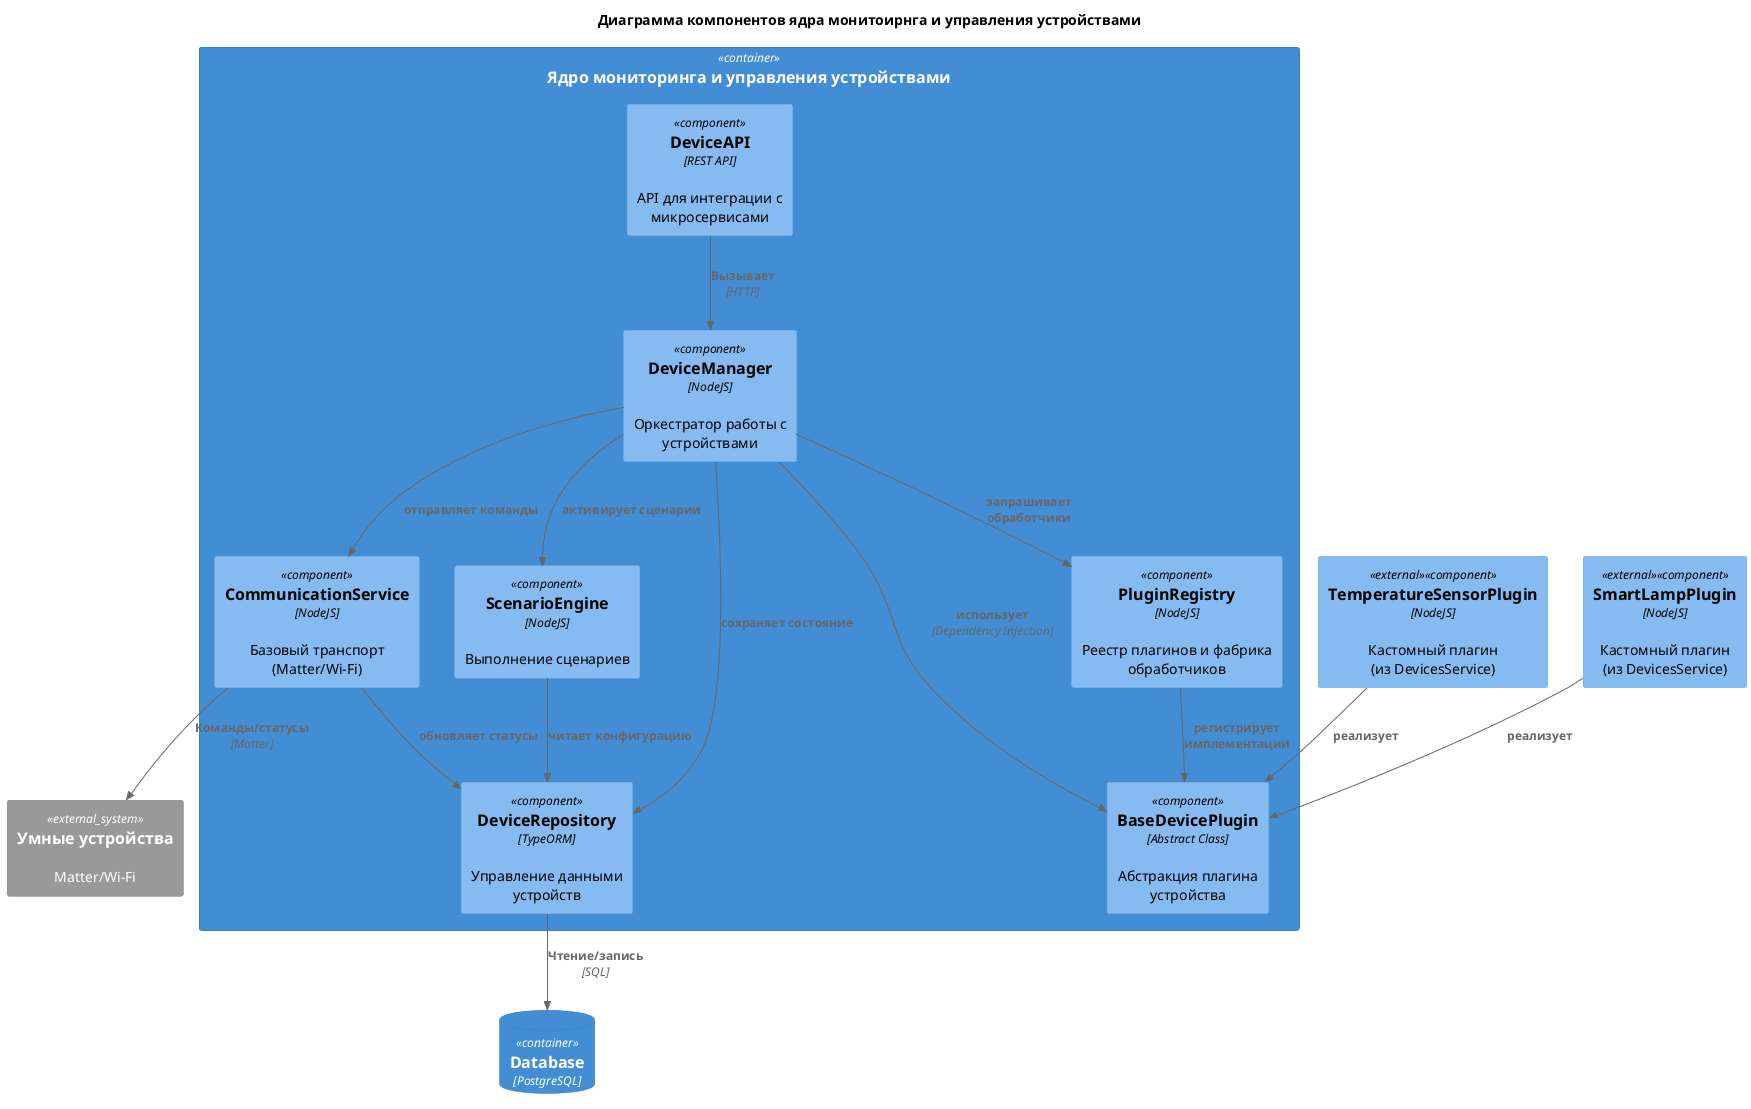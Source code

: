 @startuml C4_component_DevicesPackage
title Диаграмма компонентов ядра монитоирнга и управления устройствами

!include <C4/C4_Component>

Container(devicespackage, "Ядро мониторинга и управления устройствами") {
    Component(device_manager, "DeviceManager", "NodeJS", "Оркестратор работы с устройствами")
    Component(plugin_registry, "PluginRegistry", "NodeJS", "Реестр плагинов и фабрика обработчиков")
    Component(device_repository, "DeviceRepository", "TypeORM", "Управление данными устройств")
    Component(communication_service, "CommunicationService", "NodeJS", "Базовый транспорт (Matter/Wi-Fi)")
    Component(scenario_engine, "ScenarioEngine", "NodeJS", "Выполнение сценариев")
    
    Component(abstract_plugin, "BaseDevicePlugin", "Abstract Class", "Абстракция плагина устройства")
    Component(device_api, "DeviceAPI", "REST API", "API для интеграции с микросервисами")
    
    Rel(device_manager, abstract_plugin, "использует", "Dependency Injection")
    Rel(device_manager, plugin_registry, "запрашивает обработчики")
    Rel(device_manager, communication_service, "отправляет команды")
    Rel(device_manager, device_repository, "сохраняет состояние")
    Rel(device_manager, scenario_engine, "активирует сценарии")
    
    Rel(plugin_registry, abstract_plugin, "регистрирует имплементации")
    Rel(scenario_engine, device_repository, "читает конфигурацию")
    Rel(communication_service, device_repository, "обновляет статусы")
}

Component(specific_plugin, "TemperatureSensorPlugin", "NodeJS", "Кастомный плагин\n(из DevicesService)", $tags="external")
Component(another_plugin, "SmartLampPlugin", "NodeJS", "Кастомный плагин\n(из DevicesService)", $tags="external")

System_Ext(devices, "Умные устройства", "Matter/Wi-Fi")
ContainerDb(database, "Database", "PostgreSQL")

Rel(specific_plugin, abstract_plugin, "реализует")
Rel(another_plugin, abstract_plugin, "реализует")

Rel(device_repository, database, "Чтение/запись", "SQL")
Rel(communication_service, devices, "Команды/статусы", "Matter")
Rel(device_api, device_manager, "Вызывает", "HTTP")

@enduml